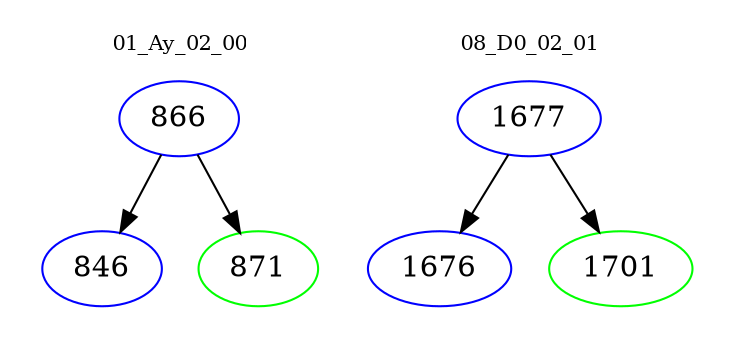 digraph{
subgraph cluster_0 {
color = white
label = "01_Ay_02_00";
fontsize=10;
T0_866 [label="866", color="blue"]
T0_866 -> T0_846 [color="black"]
T0_846 [label="846", color="blue"]
T0_866 -> T0_871 [color="black"]
T0_871 [label="871", color="green"]
}
subgraph cluster_1 {
color = white
label = "08_D0_02_01";
fontsize=10;
T1_1677 [label="1677", color="blue"]
T1_1677 -> T1_1676 [color="black"]
T1_1676 [label="1676", color="blue"]
T1_1677 -> T1_1701 [color="black"]
T1_1701 [label="1701", color="green"]
}
}
